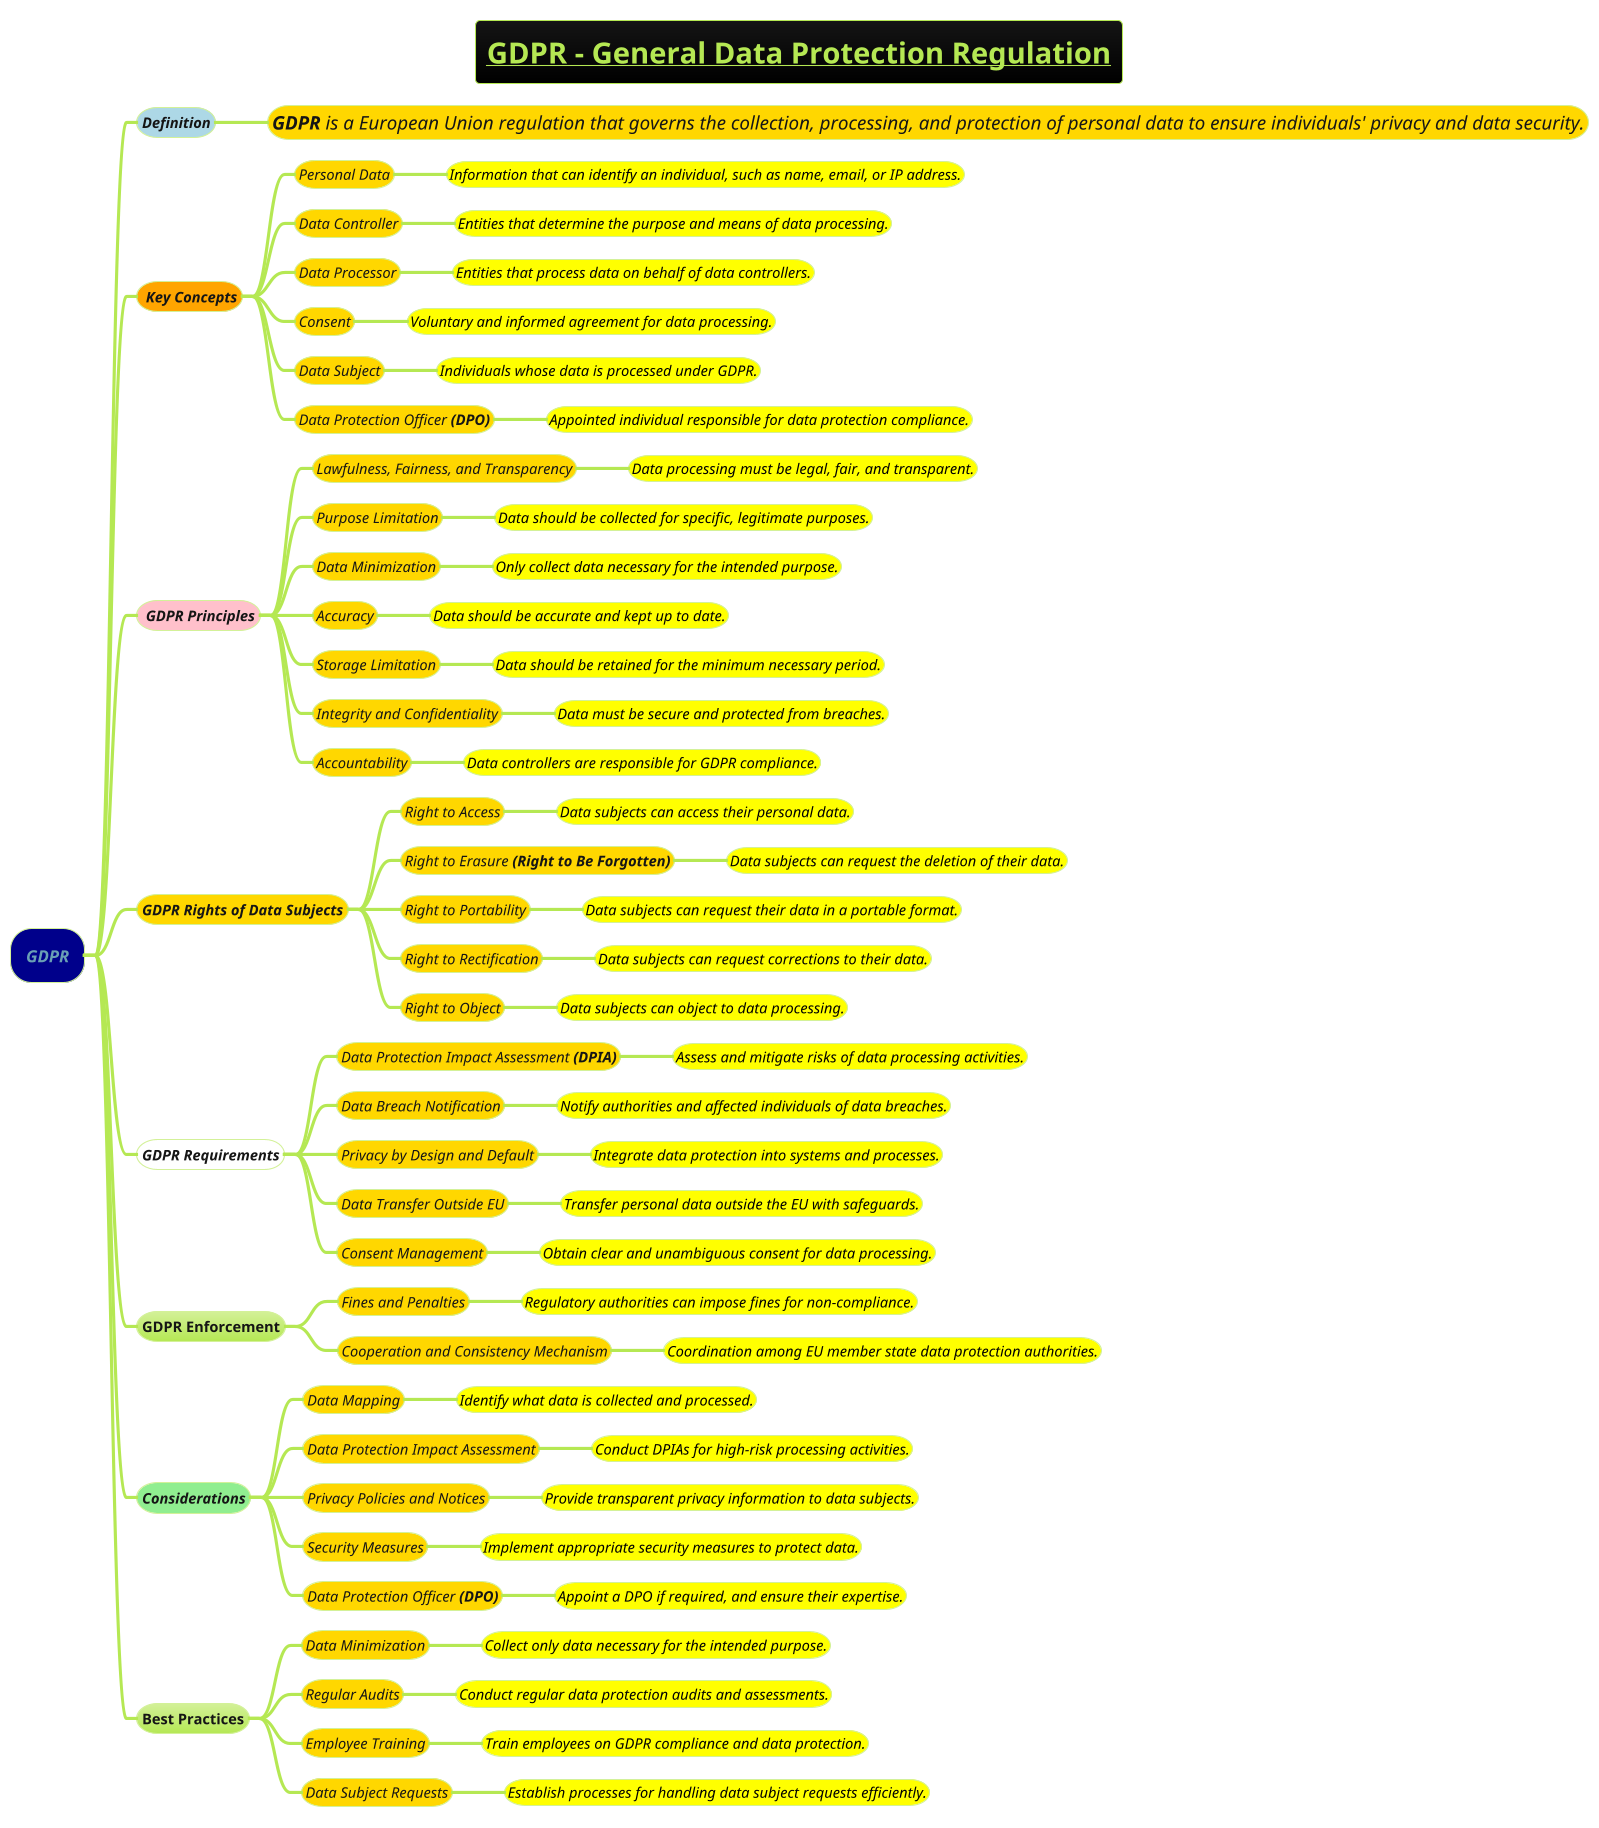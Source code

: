 @startmindmap
title =__GDPR - General Data Protection Regulation__
!theme hacker

*[#darkblue] <i>GDPR
**[#lightblue] <i>Definition
***[#gold] <i><size:18>**GDPR** is a European Union regulation that governs the collection, processing, and protection of personal data to ensure individuals' privacy and data security.

**[#orange] <i> Key Concepts
***[#gold] <i><size:14>Personal Data
****[#yellow] <color #black><i><size:14>Information that can identify an individual, such as name, email, or IP address.
***[#gold] <i><size:14>Data Controller
****[#yellow] <color #black><i><size:14>Entities that determine the purpose and means of data processing.
***[#gold] <i><size:14>Data Processor
****[#yellow] <color #black><i><size:14>Entities that process data on behalf of data controllers.
***[#gold] <i><size:14>Consent
****[#yellow] <color #black><i><size:14>Voluntary and informed agreement for data processing.
***[#gold] <i><size:14>Data Subject
****[#yellow] <color #black><i><size:14>Individuals whose data is processed under GDPR.
***[#gold] <i><size:14>Data Protection Officer **(DPO)**
****[#yellow] <color #black><i><size:14>Appointed individual responsible for data protection compliance.

**[#pink] <i> GDPR Principles
***[#gold] <i><size:14>Lawfulness, Fairness, and Transparency
****[#yellow] <color #black><i><size:14>Data processing must be legal, fair, and transparent.
***[#gold] <i><size:14>Purpose Limitation
****[#yellow] <color #black><i><size:14>Data should be collected for specific, legitimate purposes.
***[#gold] <i><size:14>Data Minimization
****[#yellow] <color #black><i><size:14>Only collect data necessary for the intended purpose.
***[#gold] <i><size:14>Accuracy
****[#yellow] <color #black><i><size:14>Data should be accurate and kept up to date.
***[#gold] <i><size:14>Storage Limitation
****[#yellow] <color #black><i><size:14>Data should be retained for the minimum necessary period.
***[#gold] <i><size:14>Integrity and Confidentiality
****[#yellow] <color #black><i><size:14>Data must be secure and protected from breaches.
***[#gold] <i><size:14>Accountability
****[#yellow] <color #black><i><size:14>Data controllers are responsible for GDPR compliance.

**[#gold] <i>GDPR Rights of Data Subjects
***[#gold] <i><size:14>Right to Access
****[#yellow] <color #black><i><size:14>Data subjects can access their personal data.
***[#gold] <i><size:14>Right to Erasure **(Right to Be Forgotten)**
****[#yellow] <color #black><i><size:14>Data subjects can request the deletion of their data.
***[#gold] <i><size:14>Right to Portability
****[#yellow] <color #black><i><size:14>Data subjects can request their data in a portable format.
***[#gold] <i><size:14>Right to Rectification
****[#yellow] <color #black><i><size:14>Data subjects can request corrections to their data.
***[#gold] <i><size:14>Right to Object
****[#yellow] <color #black><i><size:14>Data subjects can object to data processing.

**[#white] <i>GDPR Requirements
***[#gold] <i><size:14>Data Protection Impact Assessment **(DPIA)**
****[#yellow] <color #black><i><size:14>Assess and mitigate risks of data processing activities.
***[#gold] <i><size:14>Data Breach Notification
****[#yellow] <color #black><i><size:14>Notify authorities and affected individuals of data breaches.
***[#gold] <i><size:14>Privacy by Design and Default
****[#yellow] <color #black><i><size:14>Integrate data protection into systems and processes.
***[#gold] <i><size:14>Data Transfer Outside EU
****[#yellow] <color #black><i><size:14>Transfer personal data outside the EU with safeguards.
***[#gold] <i><size:14>Consent Management
****[#yellow] <color #black><i><size:14>Obtain clear and unambiguous consent for data processing.

** GDPR Enforcement
***[#gold] <i><size:14>Fines and Penalties
****[#yellow] <color #black><i><size:14>Regulatory authorities can impose fines for non-compliance.
***[#gold] <i><size:14>Cooperation and Consistency Mechanism
****[#yellow] <color #black><i><size:14>Coordination among EU member state data protection authorities.

**[#lightgreen] <i>Considerations
***[#gold] <i><size:14>Data Mapping
****[#yellow] <color #black><i><size:14>Identify what data is collected and processed.
***[#gold] <i><size:14>Data Protection Impact Assessment
****[#yellow] <color #black><i><size:14>Conduct DPIAs for high-risk processing activities.
***[#gold] <i><size:14>Privacy Policies and Notices
****[#yellow] <color #black><i><size:14>Provide transparent privacy information to data subjects.
***[#gold] <i><size:14>Security Measures
****[#yellow] <color #black><i><size:14>Implement appropriate security measures to protect data.

***[#gold] <i><size:14>Data Protection Officer **(DPO)**
****[#yellow] <color #black><i><size:14>Appoint a DPO if required, and ensure their expertise.

** Best Practices
***[#gold] <i><size:14>Data Minimization
****[#yellow] <color #black><i><size:14>Collect only data necessary for the intended purpose.
***[#gold] <i><size:14>Regular Audits
****[#yellow] <color #black><i><size:14>Conduct regular data protection audits and assessments.
***[#gold] <i><size:14>Employee Training
****[#yellow] <color #black><i><size:14>Train employees on GDPR compliance and data protection.
***[#gold] <i><size:14>Data Subject Requests
****[#yellow] <color #black><i><size:14>Establish processes for handling data subject requests efficiently.

@endmindmap
